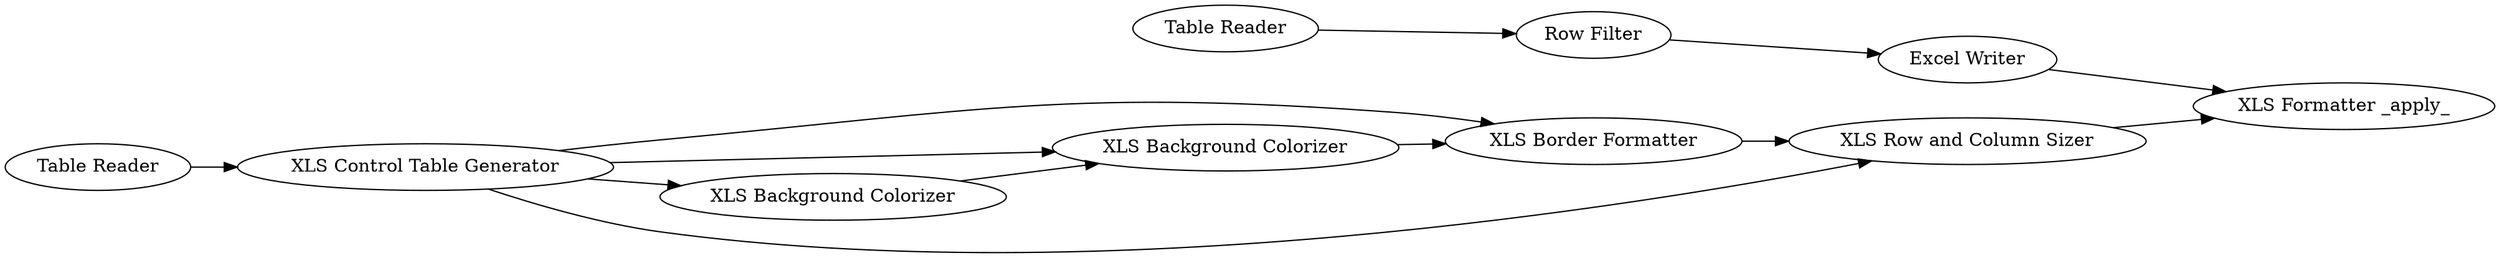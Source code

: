 digraph {
	320 -> 325
	323 -> 325
	2264 -> 320
	315 -> 2263
	319 -> 323
	320 -> 2260
	325 -> 2260
	2260 -> 2266
	320 -> 319
	320 -> 323
	2265 -> 315
	2263 -> 2266
	319 [label="XLS Background Colorizer"]
	315 [label="Row Filter"]
	2263 [label="Excel Writer"]
	2260 [label="XLS Row and Column Sizer"]
	2265 [label="Table Reader"]
	323 [label="XLS Background Colorizer"]
	325 [label="XLS Border Formatter"]
	2266 [label="XLS Formatter _apply_"]
	2264 [label="Table Reader"]
	320 [label="XLS Control Table Generator"]
	rankdir=LR
}
